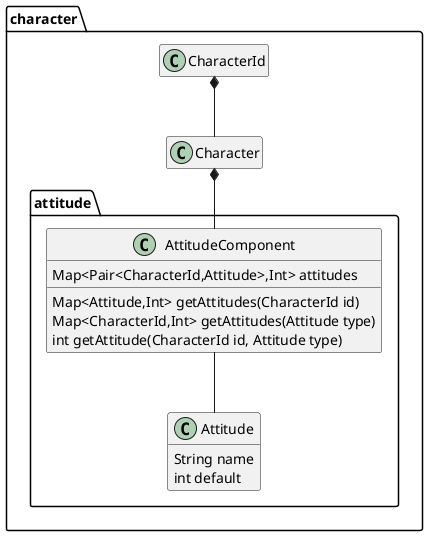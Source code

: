 @startuml

hide empty members

package character {

package attitude {

class Attitude {
  String name
  int default
}

class AttitudeComponent {
  Map<Pair<CharacterId,Attitude>,Int> attitudes
  Map<Attitude,Int> getAttitudes(CharacterId id)
  Map<CharacterId,Int> getAttitudes(Attitude type)
  int getAttitude(CharacterId id, Attitude type)
}

}

class CharacterId

class Character

}

AttitudeComponent --  Attitude
Character *--  AttitudeComponent
CharacterId *--  Character

@enduml